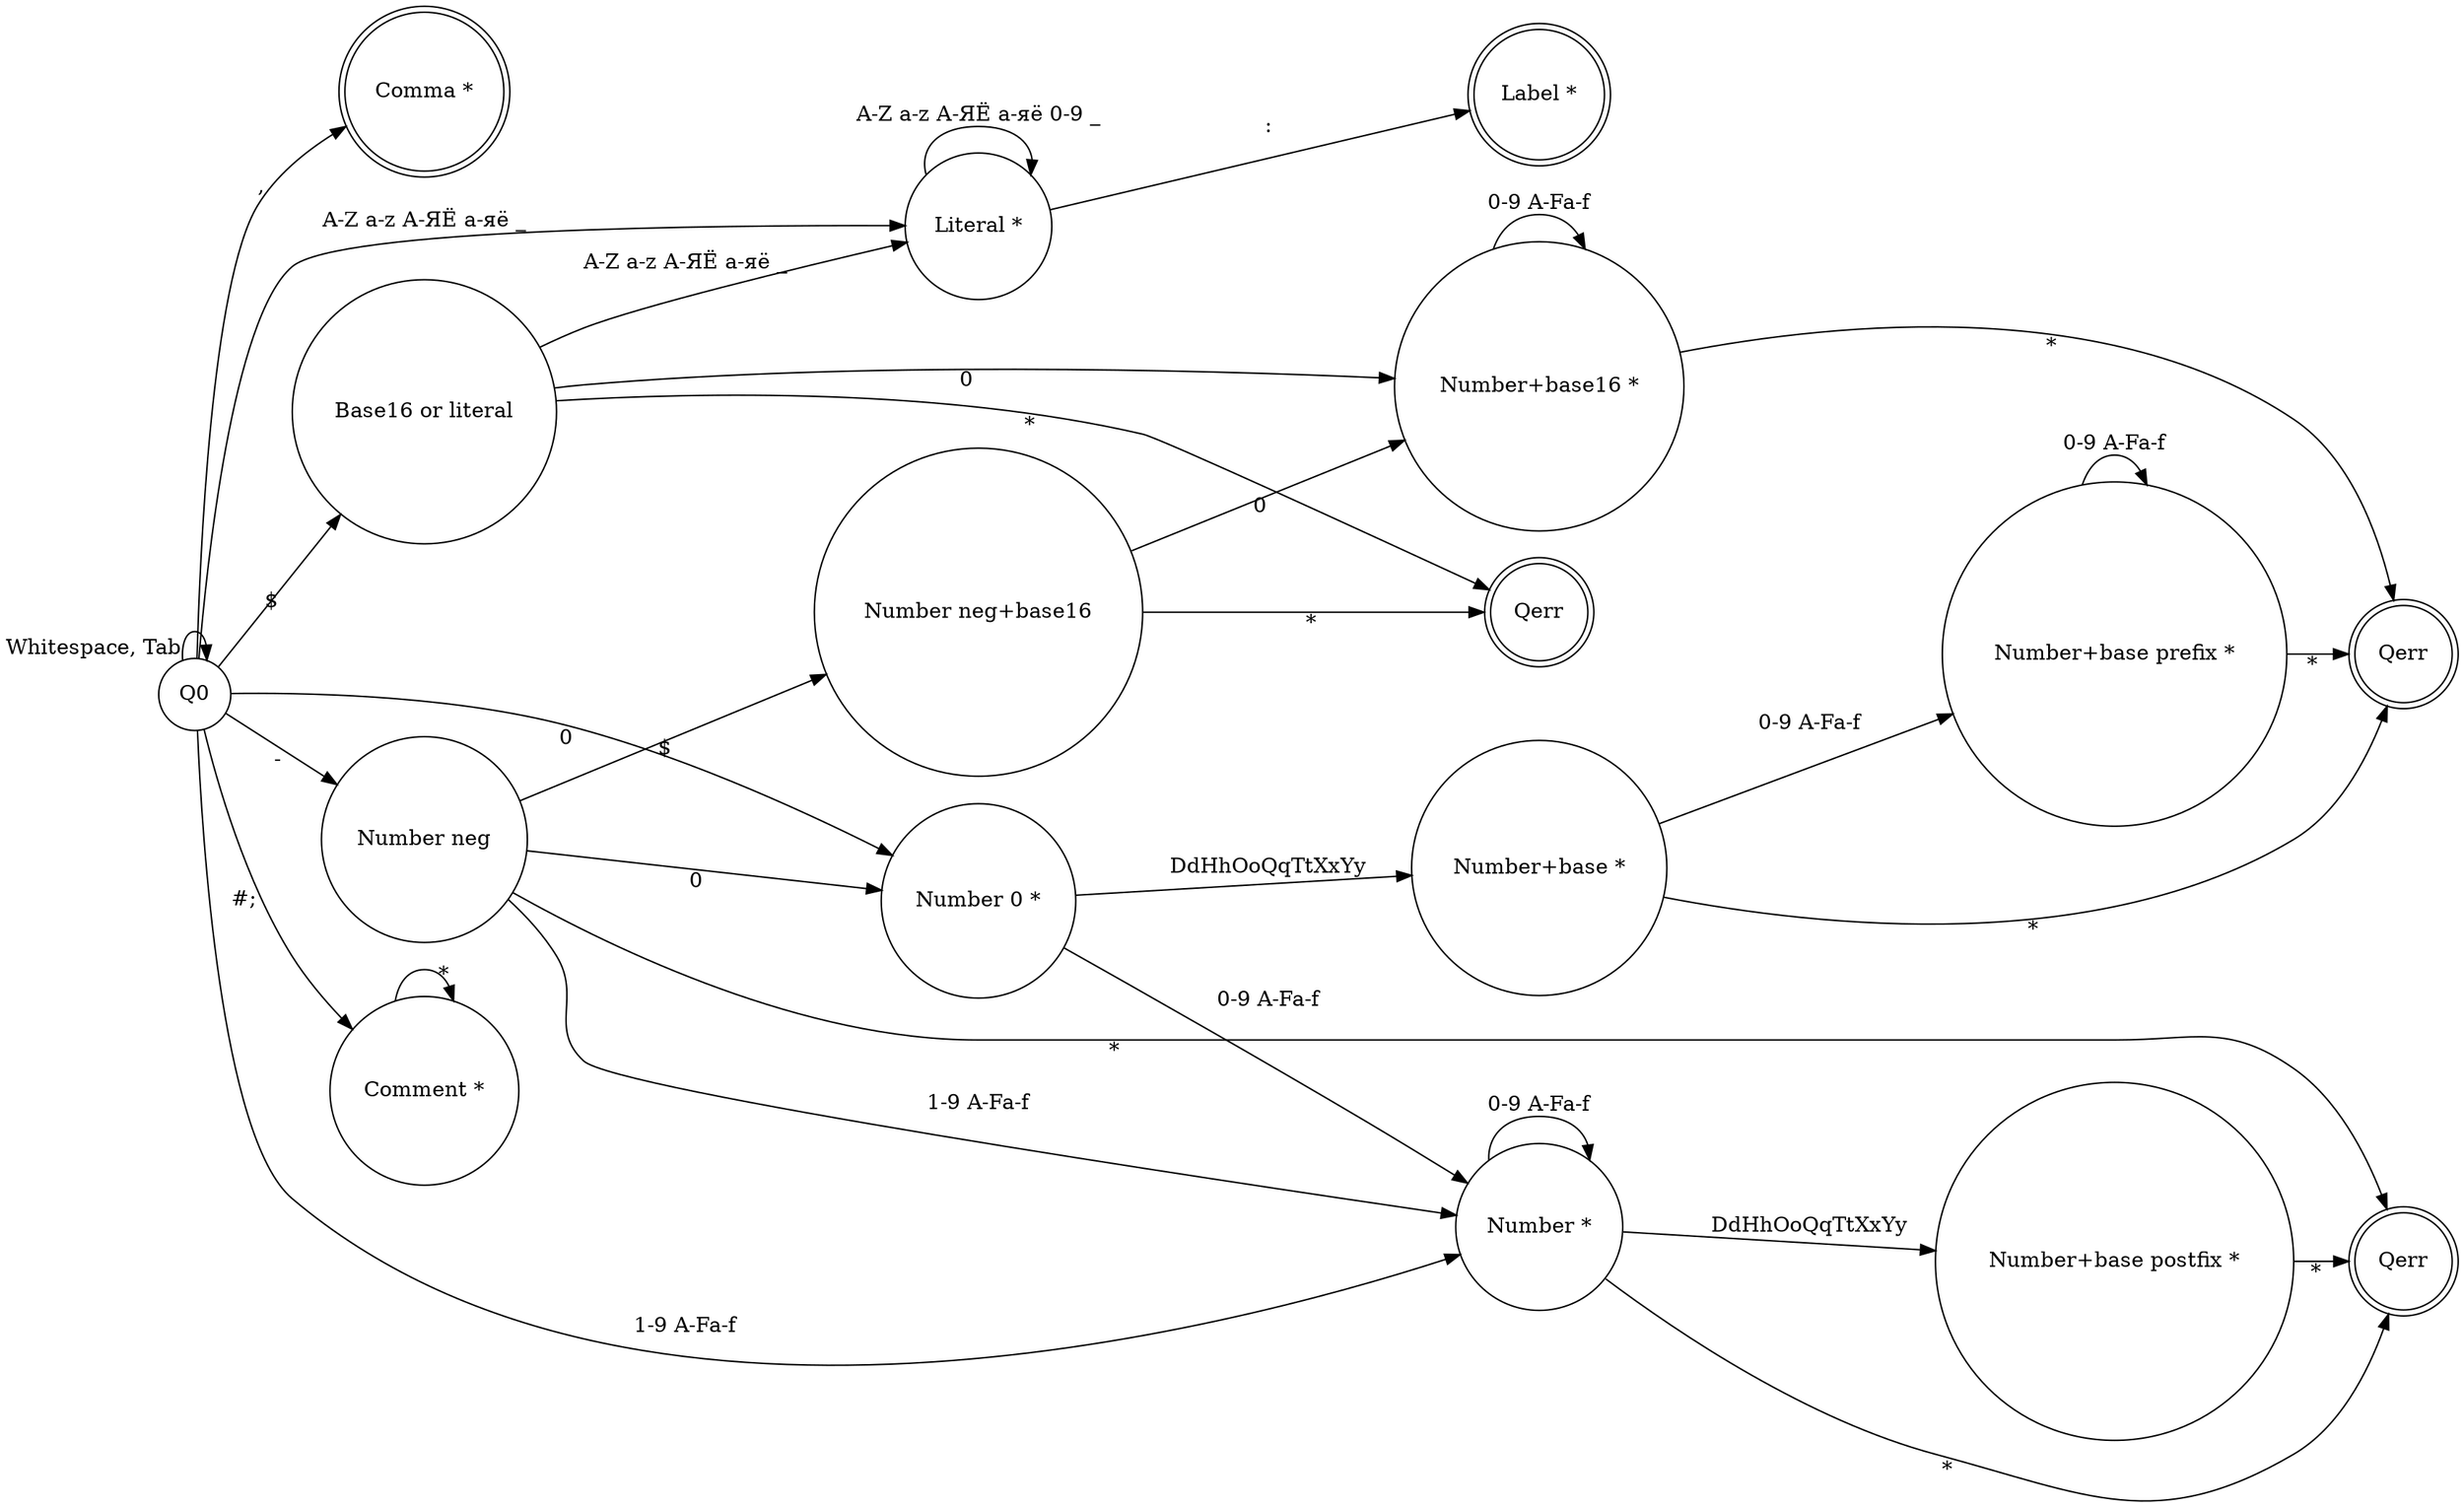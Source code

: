 // NOT FINAL!

digraph finite_state_machine {
	rankdir=LR;
    charset="UTF-8";
	//size="8,5"

	node [shape = doublecircle];
    Q7;
    Q6;
    Qerr;
    Qerr1;
    Qerr2;

	node [shape = circle];

    Q1 [ label = "Number neg" ];
    Q2 [ label = "Number *" ];
    Q3 [ label = "Number 0 *" ];
    Q4 [ label = "Literal *" ];
    Q5 [ label = "Comment *" ];
    Q6 [ label = "Comma *" ];
    Q7 [ label = "Label *" ];
    Q8 [ label = "Number+base *" ];
    Q9 [ label = "Base16 or literal" ];
    Q10 [ label = "Number+base postfix *" ];
    Q11 [ label = "Number+base16 *" ];
    Q12 [ label = "Number neg+base16" ];
    Q13 [ label = "Number+base prefix *" ];

    Qerr1 [ label = "Qerr" ];
    Qerr2 [ label = "Qerr" ];

    // Пробелы
    Q0 -> Q0 [ xlabel = "Whitespace, Tab" ];

    Q0 -> Q9 [ xlabel = "$" ];
    // Литералы-метки, начинающиеся с доллара
    Q9 -> Q4 [ label = "A-Z a-z А-ЯЁ а-яё _" ];
    // Шестнадцатеричные числа вида $0...
    { Q9 Q12 } -> Q11 [ xlabel = "0" ];
    Q11 -> Q11 [ label = "0-9 A-Fa-f" ];

    // Запятая
    Q0 -> Q6 [ label = "," ];

    // Комментарий
    Q0 -> Q5 [ xlabel = "#;" ];
    Q5 -> Q5 [ xlabel = "*" ];

    // Литерал
    Q0 -> Q4 [ label = "A-Z a-z А-ЯЁ а-яё _" ];
    Q4 -> Q4 [ label = "A-Z a-z А-ЯЁ а-яё 0-9 _" ];
    // Метка
    Q4 -> Q7 [ label = ":" ];

    // Отрицательные числа
    Q0 -> Q1 [ xlabel = "-" ];
    // Шестнадцатеричные числа вида $0...
    Q1 -> Q12 [ xlabel = "$" ];
    // Число
    { Q0 Q1 } -> Q2 [ label = "1-9 A-Fa-f" ];
    { Q2 Q3 } -> Q2 [ label = "0-9 A-Fa-f" ];
    // Число с постфиксом
    Q2 -> Q10 [ label = "DdHhOoQqTtXxYy" ];

    // Число 0
    {Q0 Q1} -> Q3 [ xlabel = "0" ];
    // Число с префиксом системы исчисления
    Q3 -> Q8 [ label = "DdHhOoQqTtXxYy" ];
    { Q8 Q13 } -> Q13 [ label = "0-9 A-Fa-f" ];

    // errors
    { Q8 Q11 Q13 } -> Qerr [ xlabel = "*" ];

    { Q2 Q10 Q1 } -> Qerr1 [ xlabel = "*" ];

    { Q9 Q12 } -> Qerr2 [ xlabel = "*" ];
}

